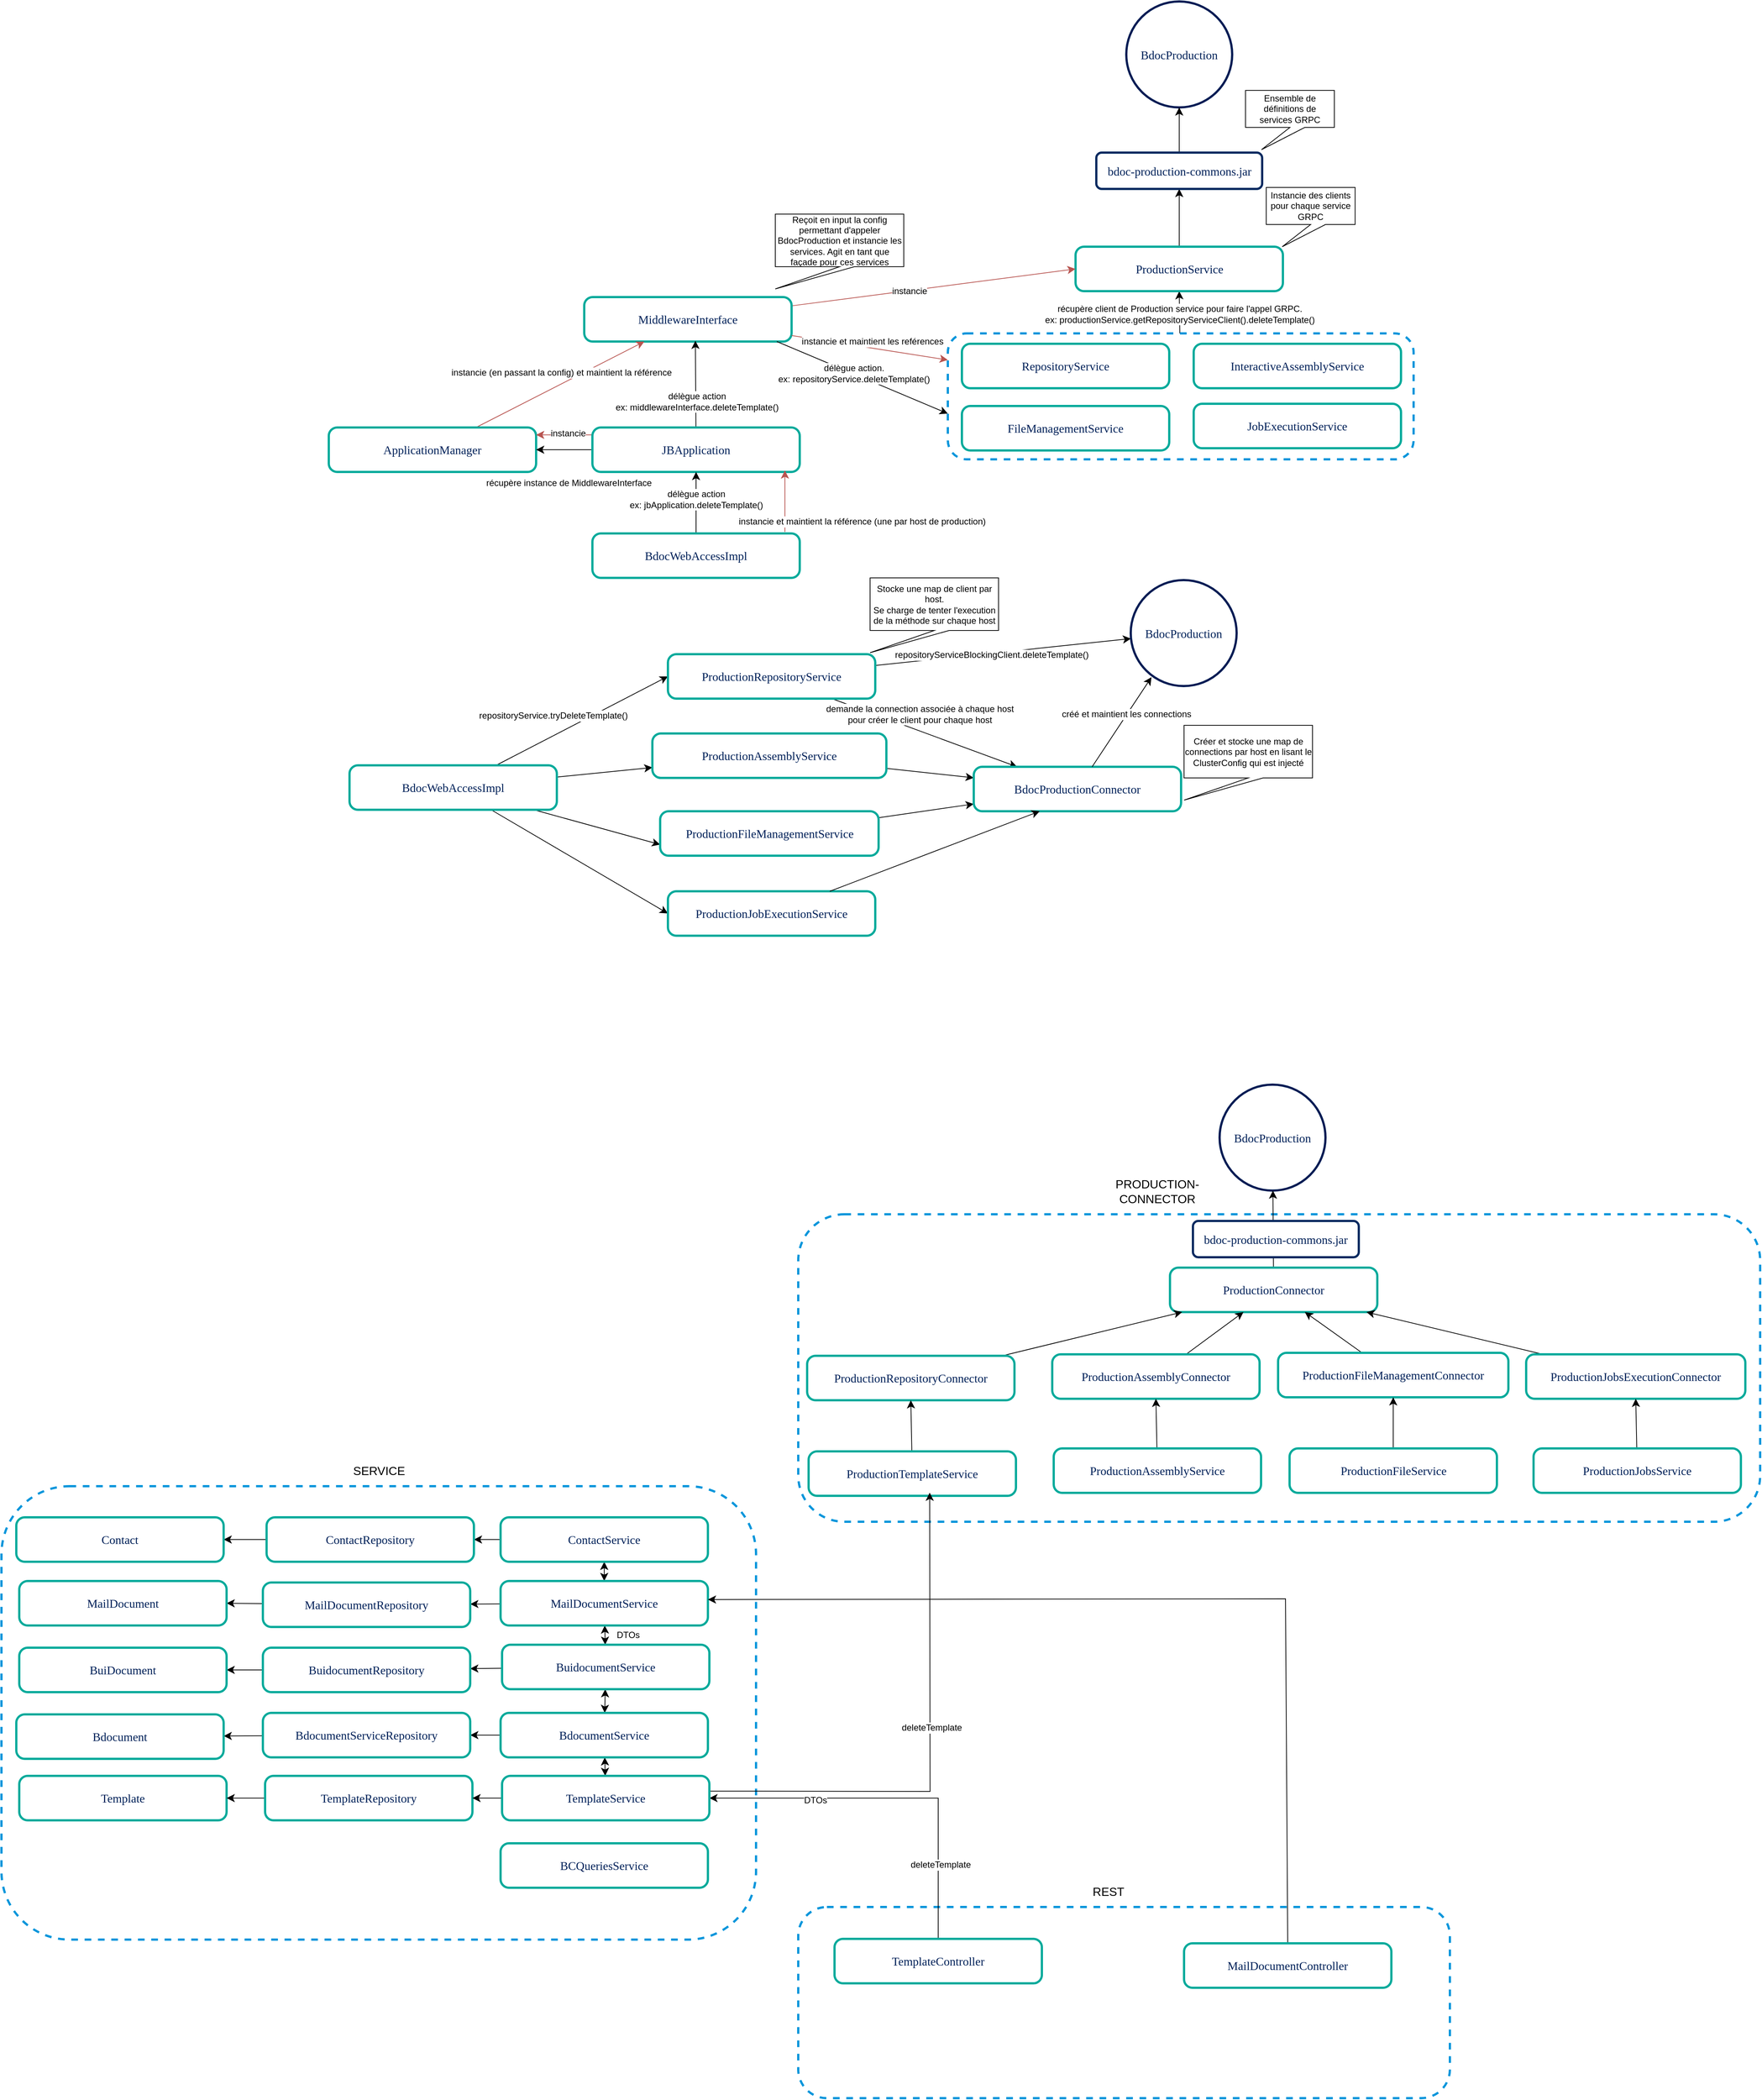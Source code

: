 <mxfile version="24.7.6">
  <diagram name="Page-1" id="mQtRlN96GZHrQYOkIhaN">
    <mxGraphModel dx="3990" dy="1787" grid="1" gridSize="10" guides="1" tooltips="1" connect="1" arrows="1" fold="1" page="0" pageScale="1" pageWidth="827" pageHeight="1169" math="0" shadow="0">
      <root>
        <mxCell id="0" />
        <mxCell id="1" parent="0" />
        <mxCell id="X8OBtTKPQ86jGMtwhGi1-129" value="" style="rounded=1;whiteSpace=wrap;html=1;strokeColor=#0095db;strokeWidth=3;arcSize=15;fontFamily=Cascadia code;fontSource=https%3A%2F%2Ffonts.googleapis.com%2Fcss%3Ffamily%3DCascadia%2Bcode;fontSize=16;fontColor=#002058;fontStyle=0;labelBackgroundColor=none;labelBorderColor=none;dashed=1;" vertex="1" parent="1">
          <mxGeometry x="-1454" y="1908" width="1019" height="612" as="geometry" />
        </mxCell>
        <mxCell id="X8OBtTKPQ86jGMtwhGi1-128" value="" style="rounded=1;whiteSpace=wrap;html=1;strokeColor=#0095db;strokeWidth=3;arcSize=15;fontFamily=Cascadia code;fontSource=https%3A%2F%2Ffonts.googleapis.com%2Fcss%3Ffamily%3DCascadia%2Bcode;fontSize=16;fontColor=#002058;fontStyle=0;labelBackgroundColor=none;labelBorderColor=none;dashed=1;" vertex="1" parent="1">
          <mxGeometry x="-378" y="2476" width="880" height="258" as="geometry" />
        </mxCell>
        <mxCell id="X8OBtTKPQ86jGMtwhGi1-125" value="" style="rounded=1;whiteSpace=wrap;html=1;strokeColor=#0095db;strokeWidth=3;arcSize=15;fontFamily=Cascadia code;fontSource=https%3A%2F%2Ffonts.googleapis.com%2Fcss%3Ffamily%3DCascadia%2Bcode;fontSize=16;fontColor=#002058;fontStyle=0;labelBackgroundColor=none;labelBorderColor=none;dashed=1;" vertex="1" parent="1">
          <mxGeometry x="-378" y="1541" width="1299" height="415" as="geometry" />
        </mxCell>
        <mxCell id="X8OBtTKPQ86jGMtwhGi1-28" style="edgeStyle=none;curved=1;rounded=0;orthogonalLoop=1;jettySize=auto;html=1;entryX=0.5;entryY=1;entryDx=0;entryDy=0;fontSize=12;startSize=8;endSize=8;" edge="1" parent="1" source="X8OBtTKPQ86jGMtwhGi1-25" target="X8OBtTKPQ86jGMtwhGi1-3">
          <mxGeometry relative="1" as="geometry" />
        </mxCell>
        <mxCell id="X8OBtTKPQ86jGMtwhGi1-34" value="&lt;div&gt;récupère client de Production service pour faire l&#39;appel GRPC.&lt;/div&gt;&lt;div&gt;ex: productionService.getRepositoryServiceClient().deleteTemplate()&lt;br&gt;&lt;/div&gt;" style="edgeLabel;html=1;align=center;verticalAlign=middle;resizable=0;points=[];fontSize=12;" vertex="1" connectable="0" parent="X8OBtTKPQ86jGMtwhGi1-28">
          <mxGeometry x="0.262" y="-2" relative="1" as="geometry">
            <mxPoint x="-2" y="10" as="offset" />
          </mxGeometry>
        </mxCell>
        <mxCell id="X8OBtTKPQ86jGMtwhGi1-25" value="" style="rounded=1;whiteSpace=wrap;html=1;strokeColor=#0095db;strokeWidth=3;arcSize=15;fontFamily=Cascadia code;fontSource=https%3A%2F%2Ffonts.googleapis.com%2Fcss%3Ffamily%3DCascadia%2Bcode;fontSize=16;fontColor=#002058;fontStyle=0;labelBackgroundColor=none;labelBorderColor=none;dashed=1;" vertex="1" parent="1">
          <mxGeometry x="-176" y="352" width="629" height="170" as="geometry" />
        </mxCell>
        <mxCell id="X8OBtTKPQ86jGMtwhGi1-1" value="BdocProduction" style="ellipse;whiteSpace=wrap;html=1;aspect=fixed;fillColor=#FFFFFF;strokeColor=#001C54;fontColor=#002058;fontFamily=Poppins;fontSource=https%3A%2F%2Ffonts.googleapis.com%2Fcss%3Ffamily%3DPoppins;fontSize=16;strokeWidth=3;fontStyle=0" vertex="1" parent="1">
          <mxGeometry x="65" y="-96" width="143" height="143" as="geometry" />
        </mxCell>
        <mxCell id="X8OBtTKPQ86jGMtwhGi1-10" style="edgeStyle=none;curved=1;rounded=0;orthogonalLoop=1;jettySize=auto;html=1;entryX=0.5;entryY=1;entryDx=0;entryDy=0;fontSize=12;startSize=8;endSize=8;" edge="1" parent="1" source="X8OBtTKPQ86jGMtwhGi1-3" target="X8OBtTKPQ86jGMtwhGi1-7">
          <mxGeometry relative="1" as="geometry" />
        </mxCell>
        <mxCell id="X8OBtTKPQ86jGMtwhGi1-3" value="ProductionService" style="rounded=1;whiteSpace=wrap;html=1;strokeColor=#00AA9B;strokeWidth=3;arcSize=19;fontFamily=Poppins;fontSource=https%3A%2F%2Ffonts.googleapis.com%2Fcss%3Ffamily%3DPoppins;fontSize=16;fontColor=#002058;fontStyle=0;labelBackgroundColor=none;labelBorderColor=none;" vertex="1" parent="1">
          <mxGeometry x="-3.5" y="235" width="280" height="60" as="geometry" />
        </mxCell>
        <mxCell id="X8OBtTKPQ86jGMtwhGi1-11" style="edgeStyle=none;curved=1;rounded=0;orthogonalLoop=1;jettySize=auto;html=1;entryX=0.5;entryY=1;entryDx=0;entryDy=0;fontSize=12;startSize=8;endSize=8;" edge="1" parent="1" source="X8OBtTKPQ86jGMtwhGi1-7" target="X8OBtTKPQ86jGMtwhGi1-1">
          <mxGeometry relative="1" as="geometry" />
        </mxCell>
        <mxCell id="X8OBtTKPQ86jGMtwhGi1-7" value="bdoc-production-commons.jar" style="rounded=1;whiteSpace=wrap;html=1;strokeColor=#042a60;strokeWidth=3;arcSize=15;fontFamily=Cascadia code;fontSource=https%3A%2F%2Ffonts.googleapis.com%2Fcss%3Ffamily%3DCascadia%2Bcode;fontSize=16;fontColor=#002058;fontStyle=0;labelBackgroundColor=none;labelBorderColor=none;" vertex="1" parent="1">
          <mxGeometry x="24.5" y="108" width="224" height="49" as="geometry" />
        </mxCell>
        <mxCell id="X8OBtTKPQ86jGMtwhGi1-9" value="Ensemble de définitions de services GRPC" style="shape=callout;whiteSpace=wrap;html=1;perimeter=calloutPerimeter;position2=0.18;" vertex="1" parent="1">
          <mxGeometry x="226" y="24" width="120" height="80" as="geometry" />
        </mxCell>
        <mxCell id="X8OBtTKPQ86jGMtwhGi1-12" value="Instancie des clients pour chaque service GRPC" style="shape=callout;whiteSpace=wrap;html=1;perimeter=calloutPerimeter;position2=0.18;" vertex="1" parent="1">
          <mxGeometry x="254" y="155" width="120" height="80" as="geometry" />
        </mxCell>
        <mxCell id="X8OBtTKPQ86jGMtwhGi1-15" style="edgeStyle=none;curved=1;rounded=0;orthogonalLoop=1;jettySize=auto;html=1;fontSize=12;startSize=8;endSize=8;fillColor=#f8cecc;strokeColor=#b85450;entryX=0;entryY=0.5;entryDx=0;entryDy=0;" edge="1" parent="1" source="X8OBtTKPQ86jGMtwhGi1-14" target="X8OBtTKPQ86jGMtwhGi1-3">
          <mxGeometry relative="1" as="geometry" />
        </mxCell>
        <mxCell id="X8OBtTKPQ86jGMtwhGi1-30" value="instancie" style="edgeLabel;html=1;align=center;verticalAlign=middle;resizable=0;points=[];fontSize=12;" vertex="1" connectable="0" parent="X8OBtTKPQ86jGMtwhGi1-15">
          <mxGeometry x="-0.172" y="-1" relative="1" as="geometry">
            <mxPoint as="offset" />
          </mxGeometry>
        </mxCell>
        <mxCell id="X8OBtTKPQ86jGMtwhGi1-14" value="MiddlewareInterface" style="rounded=1;whiteSpace=wrap;html=1;strokeColor=#00AA9B;strokeWidth=3;arcSize=19;fontFamily=Poppins;fontSource=https%3A%2F%2Ffonts.googleapis.com%2Fcss%3Ffamily%3DPoppins;fontSize=16;fontColor=#002058;fontStyle=0;labelBackgroundColor=none;labelBorderColor=none;" vertex="1" parent="1">
          <mxGeometry x="-667" y="303" width="280" height="60" as="geometry" />
        </mxCell>
        <mxCell id="X8OBtTKPQ86jGMtwhGi1-17" value="Reçoit en input la config permettant d&#39;appeler BdocProduction et instancie les services. Agit en tant que façade pour ces services" style="shape=callout;whiteSpace=wrap;html=1;perimeter=calloutPerimeter;position2=0;" vertex="1" parent="1">
          <mxGeometry x="-409" y="191" width="173.5" height="101" as="geometry" />
        </mxCell>
        <mxCell id="X8OBtTKPQ86jGMtwhGi1-18" value="RepositoryService" style="rounded=1;whiteSpace=wrap;html=1;strokeColor=#00AA9B;strokeWidth=3;arcSize=19;fontFamily=Poppins;fontSource=https%3A%2F%2Ffonts.googleapis.com%2Fcss%3Ffamily%3DPoppins;fontSize=16;fontColor=#002058;fontStyle=0;labelBackgroundColor=none;labelBorderColor=none;" vertex="1" parent="1">
          <mxGeometry x="-157" y="366" width="280" height="60" as="geometry" />
        </mxCell>
        <mxCell id="X8OBtTKPQ86jGMtwhGi1-19" value="InteractiveAssemblyService" style="rounded=1;whiteSpace=wrap;html=1;strokeColor=#00AA9B;strokeWidth=3;arcSize=19;fontFamily=Poppins;fontSource=https%3A%2F%2Ffonts.googleapis.com%2Fcss%3Ffamily%3DPoppins;fontSize=16;fontColor=#002058;fontStyle=0;labelBackgroundColor=none;labelBorderColor=none;" vertex="1" parent="1">
          <mxGeometry x="156" y="366" width="280" height="60" as="geometry" />
        </mxCell>
        <mxCell id="X8OBtTKPQ86jGMtwhGi1-20" value="FileManagementService" style="rounded=1;whiteSpace=wrap;html=1;strokeColor=#00AA9B;strokeWidth=3;arcSize=19;fontFamily=Poppins;fontSource=https%3A%2F%2Ffonts.googleapis.com%2Fcss%3Ffamily%3DPoppins;fontSize=16;fontColor=#002058;fontStyle=0;labelBackgroundColor=none;labelBorderColor=none;" vertex="1" parent="1">
          <mxGeometry x="-157" y="450" width="280" height="60" as="geometry" />
        </mxCell>
        <mxCell id="X8OBtTKPQ86jGMtwhGi1-21" value="JobExecutionService" style="rounded=1;whiteSpace=wrap;html=1;strokeColor=#00AA9B;strokeWidth=3;arcSize=19;fontFamily=Poppins;fontSource=https%3A%2F%2Ffonts.googleapis.com%2Fcss%3Ffamily%3DPoppins;fontSize=16;fontColor=#002058;fontStyle=0;labelBackgroundColor=none;labelBorderColor=none;" vertex="1" parent="1">
          <mxGeometry x="156" y="447" width="280" height="60" as="geometry" />
        </mxCell>
        <mxCell id="X8OBtTKPQ86jGMtwhGi1-26" style="edgeStyle=none;curved=1;rounded=0;orthogonalLoop=1;jettySize=auto;html=1;exitX=0.5;exitY=0;exitDx=0;exitDy=0;fontSize=12;startSize=8;endSize=8;" edge="1" parent="1" source="X8OBtTKPQ86jGMtwhGi1-25" target="X8OBtTKPQ86jGMtwhGi1-25">
          <mxGeometry relative="1" as="geometry" />
        </mxCell>
        <mxCell id="X8OBtTKPQ86jGMtwhGi1-27" style="edgeStyle=none;curved=1;rounded=0;orthogonalLoop=1;jettySize=auto;html=1;exitX=0.5;exitY=0;exitDx=0;exitDy=0;fontSize=12;startSize=8;endSize=8;" edge="1" parent="1" source="X8OBtTKPQ86jGMtwhGi1-25" target="X8OBtTKPQ86jGMtwhGi1-25">
          <mxGeometry relative="1" as="geometry" />
        </mxCell>
        <mxCell id="X8OBtTKPQ86jGMtwhGi1-29" style="edgeStyle=none;curved=1;rounded=0;orthogonalLoop=1;jettySize=auto;html=1;fontSize=12;startSize=8;endSize=8;fillColor=#f8cecc;strokeColor=#b85450;" edge="1" parent="1" source="X8OBtTKPQ86jGMtwhGi1-14" target="X8OBtTKPQ86jGMtwhGi1-25">
          <mxGeometry relative="1" as="geometry" />
        </mxCell>
        <mxCell id="X8OBtTKPQ86jGMtwhGi1-31" value="instancie et maintient les reférences" style="edgeLabel;html=1;align=center;verticalAlign=middle;resizable=0;points=[];fontSize=12;" vertex="1" connectable="0" parent="X8OBtTKPQ86jGMtwhGi1-29">
          <mxGeometry x="-0.215" y="1" relative="1" as="geometry">
            <mxPoint x="26" y="-4" as="offset" />
          </mxGeometry>
        </mxCell>
        <mxCell id="X8OBtTKPQ86jGMtwhGi1-32" style="edgeStyle=none;curved=1;rounded=0;orthogonalLoop=1;jettySize=auto;html=1;entryX=0.002;entryY=0.3;entryDx=0;entryDy=0;entryPerimeter=0;fontSize=12;startSize=8;endSize=8;exitX=0.929;exitY=1;exitDx=0;exitDy=0;exitPerimeter=0;" edge="1" parent="1" source="X8OBtTKPQ86jGMtwhGi1-14">
          <mxGeometry relative="1" as="geometry">
            <mxPoint x="-297.26" y="443.995" as="sourcePoint" />
            <mxPoint x="-176.002" y="460.24" as="targetPoint" />
          </mxGeometry>
        </mxCell>
        <mxCell id="X8OBtTKPQ86jGMtwhGi1-33" value="&lt;div&gt;délègue action.&lt;/div&gt;&lt;div&gt;ex: repositoryService.deleteTemplate()&lt;br&gt;&lt;/div&gt;" style="edgeLabel;html=1;align=center;verticalAlign=middle;resizable=0;points=[];fontSize=12;" vertex="1" connectable="0" parent="X8OBtTKPQ86jGMtwhGi1-32">
          <mxGeometry x="-0.106" y="1" relative="1" as="geometry">
            <mxPoint as="offset" />
          </mxGeometry>
        </mxCell>
        <mxCell id="X8OBtTKPQ86jGMtwhGi1-37" style="edgeStyle=none;curved=1;rounded=0;orthogonalLoop=1;jettySize=auto;html=1;fontSize=12;startSize=8;endSize=8;fillColor=#f8cecc;strokeColor=#b85450;" edge="1" parent="1" source="X8OBtTKPQ86jGMtwhGi1-36" target="X8OBtTKPQ86jGMtwhGi1-14">
          <mxGeometry relative="1" as="geometry" />
        </mxCell>
        <mxCell id="X8OBtTKPQ86jGMtwhGi1-38" value="instancie (en passant la config) et maintient la référence" style="edgeLabel;html=1;align=center;verticalAlign=middle;resizable=0;points=[];fontSize=12;" vertex="1" connectable="0" parent="X8OBtTKPQ86jGMtwhGi1-37">
          <mxGeometry x="-0.314" relative="1" as="geometry">
            <mxPoint x="37" y="-34" as="offset" />
          </mxGeometry>
        </mxCell>
        <mxCell id="X8OBtTKPQ86jGMtwhGi1-36" value="ApplicationManager" style="rounded=1;whiteSpace=wrap;html=1;strokeColor=#00AA9B;strokeWidth=3;arcSize=19;fontFamily=Poppins;fontSource=https%3A%2F%2Ffonts.googleapis.com%2Fcss%3Ffamily%3DPoppins;fontSize=16;fontColor=#002058;fontStyle=0;labelBackgroundColor=none;labelBorderColor=none;" vertex="1" parent="1">
          <mxGeometry x="-1012" y="479" width="280" height="60" as="geometry" />
        </mxCell>
        <mxCell id="X8OBtTKPQ86jGMtwhGi1-41" style="edgeStyle=none;curved=1;rounded=0;orthogonalLoop=1;jettySize=auto;html=1;fontSize=12;startSize=8;endSize=8;entryX=0.536;entryY=0.983;entryDx=0;entryDy=0;entryPerimeter=0;" edge="1" parent="1" source="X8OBtTKPQ86jGMtwhGi1-39" target="X8OBtTKPQ86jGMtwhGi1-14">
          <mxGeometry relative="1" as="geometry">
            <mxPoint x="-525" y="395" as="targetPoint" />
          </mxGeometry>
        </mxCell>
        <mxCell id="X8OBtTKPQ86jGMtwhGi1-42" value="délègue action&lt;br&gt;ex: middlewareInterface.deleteTemplate()" style="edgeLabel;html=1;align=center;verticalAlign=middle;resizable=0;points=[];fontSize=12;" vertex="1" connectable="0" parent="X8OBtTKPQ86jGMtwhGi1-41">
          <mxGeometry x="0.157" relative="1" as="geometry">
            <mxPoint x="1" y="32" as="offset" />
          </mxGeometry>
        </mxCell>
        <mxCell id="X8OBtTKPQ86jGMtwhGi1-43" style="edgeStyle=none;curved=1;rounded=0;orthogonalLoop=1;jettySize=auto;html=1;entryX=1;entryY=0.5;entryDx=0;entryDy=0;fontSize=12;startSize=8;endSize=8;" edge="1" parent="1" source="X8OBtTKPQ86jGMtwhGi1-39" target="X8OBtTKPQ86jGMtwhGi1-36">
          <mxGeometry relative="1" as="geometry" />
        </mxCell>
        <mxCell id="X8OBtTKPQ86jGMtwhGi1-44" value="récupère instance de MiddlewareInterface" style="edgeLabel;html=1;align=center;verticalAlign=middle;resizable=0;points=[];fontSize=12;" vertex="1" connectable="0" parent="X8OBtTKPQ86jGMtwhGi1-43">
          <mxGeometry x="-0.08" relative="1" as="geometry">
            <mxPoint x="3" y="45" as="offset" />
          </mxGeometry>
        </mxCell>
        <mxCell id="X8OBtTKPQ86jGMtwhGi1-51" style="edgeStyle=none;curved=1;rounded=0;orthogonalLoop=1;jettySize=auto;html=1;fontSize=12;startSize=8;endSize=8;fillColor=#f8cecc;strokeColor=#b85450;" edge="1" parent="1">
          <mxGeometry relative="1" as="geometry">
            <mxPoint x="-656" y="489" as="sourcePoint" />
            <mxPoint x="-732" y="489" as="targetPoint" />
          </mxGeometry>
        </mxCell>
        <mxCell id="X8OBtTKPQ86jGMtwhGi1-52" value="instancie" style="edgeLabel;html=1;align=center;verticalAlign=middle;resizable=0;points=[];fontSize=12;" vertex="1" connectable="0" parent="X8OBtTKPQ86jGMtwhGi1-51">
          <mxGeometry x="-0.289" y="-2" relative="1" as="geometry">
            <mxPoint x="-6" as="offset" />
          </mxGeometry>
        </mxCell>
        <mxCell id="X8OBtTKPQ86jGMtwhGi1-39" value="JBApplication" style="rounded=1;whiteSpace=wrap;html=1;strokeColor=#00AA9B;strokeWidth=3;arcSize=19;fontFamily=Poppins;fontSource=https%3A%2F%2Ffonts.googleapis.com%2Fcss%3Ffamily%3DPoppins;fontSize=16;fontColor=#002058;fontStyle=0;labelBackgroundColor=none;labelBorderColor=none;" vertex="1" parent="1">
          <mxGeometry x="-656" y="479" width="280" height="60" as="geometry" />
        </mxCell>
        <mxCell id="X8OBtTKPQ86jGMtwhGi1-47" style="edgeStyle=none;curved=1;rounded=0;orthogonalLoop=1;jettySize=auto;html=1;fontSize=12;startSize=8;endSize=8;" edge="1" parent="1" source="X8OBtTKPQ86jGMtwhGi1-46" target="X8OBtTKPQ86jGMtwhGi1-39">
          <mxGeometry relative="1" as="geometry" />
        </mxCell>
        <mxCell id="X8OBtTKPQ86jGMtwhGi1-48" value="&lt;div&gt;délègue action&lt;/div&gt;&lt;div&gt;ex: jbApplication.deleteTemplate()&lt;br&gt;&lt;/div&gt;" style="edgeLabel;html=1;align=center;verticalAlign=middle;resizable=0;points=[];fontSize=12;" vertex="1" connectable="0" parent="X8OBtTKPQ86jGMtwhGi1-47">
          <mxGeometry x="0.108" relative="1" as="geometry">
            <mxPoint as="offset" />
          </mxGeometry>
        </mxCell>
        <mxCell id="X8OBtTKPQ86jGMtwhGi1-49" style="edgeStyle=none;curved=1;rounded=0;orthogonalLoop=1;jettySize=auto;html=1;fontSize=12;startSize=8;endSize=8;fillColor=#f8cecc;strokeColor=#b85450;" edge="1" parent="1">
          <mxGeometry relative="1" as="geometry">
            <mxPoint x="-396" y="620" as="sourcePoint" />
            <mxPoint x="-396" y="537" as="targetPoint" />
          </mxGeometry>
        </mxCell>
        <mxCell id="X8OBtTKPQ86jGMtwhGi1-50" value="instancie et maintient la référence (une par host de production)" style="edgeLabel;html=1;align=center;verticalAlign=middle;resizable=0;points=[];fontSize=12;" vertex="1" connectable="0" parent="X8OBtTKPQ86jGMtwhGi1-49">
          <mxGeometry x="0.181" relative="1" as="geometry">
            <mxPoint x="104" y="35" as="offset" />
          </mxGeometry>
        </mxCell>
        <mxCell id="X8OBtTKPQ86jGMtwhGi1-46" value="BdocWebAccessImpl" style="rounded=1;whiteSpace=wrap;html=1;strokeColor=#00AA9B;strokeWidth=3;arcSize=19;fontFamily=Poppins;fontSource=https%3A%2F%2Ffonts.googleapis.com%2Fcss%3Ffamily%3DPoppins;fontSize=16;fontColor=#002058;fontStyle=0;labelBackgroundColor=none;labelBorderColor=none;" vertex="1" parent="1">
          <mxGeometry x="-656" y="622" width="280" height="60" as="geometry" />
        </mxCell>
        <mxCell id="X8OBtTKPQ86jGMtwhGi1-59" style="edgeStyle=none;curved=1;rounded=0;orthogonalLoop=1;jettySize=auto;html=1;fontSize=12;startSize=8;endSize=8;entryX=0;entryY=0.5;entryDx=0;entryDy=0;" edge="1" parent="1" source="X8OBtTKPQ86jGMtwhGi1-53" target="X8OBtTKPQ86jGMtwhGi1-54">
          <mxGeometry relative="1" as="geometry" />
        </mxCell>
        <mxCell id="X8OBtTKPQ86jGMtwhGi1-71" value="repositoryService.tryDeleteTemplate()" style="edgeLabel;html=1;align=center;verticalAlign=middle;resizable=0;points=[];fontSize=12;" vertex="1" connectable="0" parent="X8OBtTKPQ86jGMtwhGi1-59">
          <mxGeometry x="0.209" y="-2" relative="1" as="geometry">
            <mxPoint x="-65" y="4" as="offset" />
          </mxGeometry>
        </mxCell>
        <mxCell id="X8OBtTKPQ86jGMtwhGi1-60" style="edgeStyle=none;curved=1;rounded=0;orthogonalLoop=1;jettySize=auto;html=1;fontSize=12;startSize=8;endSize=8;" edge="1" parent="1" source="X8OBtTKPQ86jGMtwhGi1-53" target="X8OBtTKPQ86jGMtwhGi1-55">
          <mxGeometry relative="1" as="geometry" />
        </mxCell>
        <mxCell id="X8OBtTKPQ86jGMtwhGi1-61" style="edgeStyle=none;curved=1;rounded=0;orthogonalLoop=1;jettySize=auto;html=1;entryX=0;entryY=0.75;entryDx=0;entryDy=0;fontSize=12;startSize=8;endSize=8;" edge="1" parent="1" source="X8OBtTKPQ86jGMtwhGi1-53" target="X8OBtTKPQ86jGMtwhGi1-56">
          <mxGeometry relative="1" as="geometry" />
        </mxCell>
        <mxCell id="X8OBtTKPQ86jGMtwhGi1-62" style="edgeStyle=none;curved=1;rounded=0;orthogonalLoop=1;jettySize=auto;html=1;entryX=0;entryY=0.5;entryDx=0;entryDy=0;fontSize=12;startSize=8;endSize=8;" edge="1" parent="1" source="X8OBtTKPQ86jGMtwhGi1-53" target="X8OBtTKPQ86jGMtwhGi1-57">
          <mxGeometry relative="1" as="geometry" />
        </mxCell>
        <mxCell id="X8OBtTKPQ86jGMtwhGi1-53" value="BdocWebAccessImpl" style="rounded=1;whiteSpace=wrap;html=1;strokeColor=#00AA9B;strokeWidth=3;arcSize=19;fontFamily=Poppins;fontSource=https%3A%2F%2Ffonts.googleapis.com%2Fcss%3Ffamily%3DPoppins;fontSize=16;fontColor=#002058;fontStyle=0;labelBackgroundColor=none;labelBorderColor=none;" vertex="1" parent="1">
          <mxGeometry x="-984" y="935" width="280" height="60" as="geometry" />
        </mxCell>
        <mxCell id="X8OBtTKPQ86jGMtwhGi1-66" style="edgeStyle=none;curved=1;rounded=0;orthogonalLoop=1;jettySize=auto;html=1;fontSize=12;startSize=8;endSize=8;" edge="1" parent="1" source="X8OBtTKPQ86jGMtwhGi1-54" target="X8OBtTKPQ86jGMtwhGi1-63">
          <mxGeometry relative="1" as="geometry" />
        </mxCell>
        <mxCell id="X8OBtTKPQ86jGMtwhGi1-77" value="demande la connection associée à chaque host &lt;br&gt;pour créer le client pour chaque host" style="edgeLabel;html=1;align=center;verticalAlign=middle;resizable=0;points=[];fontSize=12;" vertex="1" connectable="0" parent="X8OBtTKPQ86jGMtwhGi1-66">
          <mxGeometry x="-0.253" relative="1" as="geometry">
            <mxPoint x="25" y="-14" as="offset" />
          </mxGeometry>
        </mxCell>
        <mxCell id="X8OBtTKPQ86jGMtwhGi1-73" style="edgeStyle=none;curved=1;rounded=0;orthogonalLoop=1;jettySize=auto;html=1;fontSize=12;startSize=8;endSize=8;" edge="1" parent="1" source="X8OBtTKPQ86jGMtwhGi1-54" target="X8OBtTKPQ86jGMtwhGi1-72">
          <mxGeometry relative="1" as="geometry" />
        </mxCell>
        <mxCell id="X8OBtTKPQ86jGMtwhGi1-74" value="repositoryServiceBlockingClient.deleteTemplate()" style="edgeLabel;html=1;align=center;verticalAlign=middle;resizable=0;points=[];fontSize=12;" vertex="1" connectable="0" parent="X8OBtTKPQ86jGMtwhGi1-73">
          <mxGeometry x="-0.095" y="-2" relative="1" as="geometry">
            <mxPoint as="offset" />
          </mxGeometry>
        </mxCell>
        <mxCell id="X8OBtTKPQ86jGMtwhGi1-54" value="ProductionRepositoryService" style="rounded=1;whiteSpace=wrap;html=1;strokeColor=#00AA9B;strokeWidth=3;arcSize=19;fontFamily=Poppins;fontSource=https%3A%2F%2Ffonts.googleapis.com%2Fcss%3Ffamily%3DPoppins;fontSize=16;fontColor=#002058;fontStyle=0;labelBackgroundColor=none;labelBorderColor=none;" vertex="1" parent="1">
          <mxGeometry x="-554" y="785" width="280" height="60" as="geometry" />
        </mxCell>
        <mxCell id="X8OBtTKPQ86jGMtwhGi1-65" style="edgeStyle=none;curved=1;rounded=0;orthogonalLoop=1;jettySize=auto;html=1;fontSize=12;startSize=8;endSize=8;" edge="1" parent="1" source="X8OBtTKPQ86jGMtwhGi1-55" target="X8OBtTKPQ86jGMtwhGi1-63">
          <mxGeometry relative="1" as="geometry" />
        </mxCell>
        <mxCell id="X8OBtTKPQ86jGMtwhGi1-55" value="ProductionAssemblyService" style="rounded=1;whiteSpace=wrap;html=1;strokeColor=#00AA9B;strokeWidth=3;arcSize=19;fontFamily=Poppins;fontSource=https%3A%2F%2Ffonts.googleapis.com%2Fcss%3Ffamily%3DPoppins;fontSize=16;fontColor=#002058;fontStyle=0;labelBackgroundColor=none;labelBorderColor=none;" vertex="1" parent="1">
          <mxGeometry x="-575" y="892" width="316" height="60" as="geometry" />
        </mxCell>
        <mxCell id="X8OBtTKPQ86jGMtwhGi1-67" style="edgeStyle=none;curved=1;rounded=0;orthogonalLoop=1;jettySize=auto;html=1;fontSize=12;startSize=8;endSize=8;" edge="1" parent="1" source="X8OBtTKPQ86jGMtwhGi1-56" target="X8OBtTKPQ86jGMtwhGi1-63">
          <mxGeometry relative="1" as="geometry" />
        </mxCell>
        <mxCell id="X8OBtTKPQ86jGMtwhGi1-56" value="ProductionFileManagementService" style="rounded=1;whiteSpace=wrap;html=1;strokeColor=#00AA9B;strokeWidth=3;arcSize=19;fontFamily=Poppins;fontSource=https%3A%2F%2Ffonts.googleapis.com%2Fcss%3Ffamily%3DPoppins;fontSize=16;fontColor=#002058;fontStyle=0;labelBackgroundColor=none;labelBorderColor=none;" vertex="1" parent="1">
          <mxGeometry x="-564.5" y="997" width="295" height="60" as="geometry" />
        </mxCell>
        <mxCell id="X8OBtTKPQ86jGMtwhGi1-57" value="ProductionJobExecutionService" style="rounded=1;whiteSpace=wrap;html=1;strokeColor=#00AA9B;strokeWidth=3;arcSize=19;fontFamily=Poppins;fontSource=https%3A%2F%2Ffonts.googleapis.com%2Fcss%3Ffamily%3DPoppins;fontSize=16;fontColor=#002058;fontStyle=0;labelBackgroundColor=none;labelBorderColor=none;" vertex="1" parent="1">
          <mxGeometry x="-554" y="1105" width="280" height="60" as="geometry" />
        </mxCell>
        <mxCell id="X8OBtTKPQ86jGMtwhGi1-63" value="BdocProductionConnector" style="rounded=1;whiteSpace=wrap;html=1;strokeColor=#00AA9B;strokeWidth=3;arcSize=19;fontFamily=Poppins;fontSource=https%3A%2F%2Ffonts.googleapis.com%2Fcss%3Ffamily%3DPoppins;fontSize=16;fontColor=#002058;fontStyle=0;labelBackgroundColor=none;labelBorderColor=none;" vertex="1" parent="1">
          <mxGeometry x="-141" y="937" width="280" height="60" as="geometry" />
        </mxCell>
        <mxCell id="X8OBtTKPQ86jGMtwhGi1-68" style="edgeStyle=none;curved=1;rounded=0;orthogonalLoop=1;jettySize=auto;html=1;entryX=0.318;entryY=1;entryDx=0;entryDy=0;entryPerimeter=0;fontSize=12;startSize=8;endSize=8;" edge="1" parent="1" source="X8OBtTKPQ86jGMtwhGi1-57" target="X8OBtTKPQ86jGMtwhGi1-63">
          <mxGeometry relative="1" as="geometry" />
        </mxCell>
        <mxCell id="X8OBtTKPQ86jGMtwhGi1-69" value="&lt;div&gt;Créer et stocke une map de connections par host en lisant le ClusterConfig qui est injecté&lt;br&gt;&lt;/div&gt;" style="shape=callout;whiteSpace=wrap;html=1;perimeter=calloutPerimeter;position2=0;" vertex="1" parent="1">
          <mxGeometry x="143" y="881" width="173.5" height="101" as="geometry" />
        </mxCell>
        <mxCell id="X8OBtTKPQ86jGMtwhGi1-70" value="&lt;div&gt;Stocke une map de client par host.&lt;/div&gt;&lt;div&gt;Se charge de tenter l&#39;execution de la méthode sur chaque host&lt;br&gt;&lt;/div&gt;" style="shape=callout;whiteSpace=wrap;html=1;perimeter=calloutPerimeter;position2=0;" vertex="1" parent="1">
          <mxGeometry x="-281" y="682" width="173.5" height="101" as="geometry" />
        </mxCell>
        <mxCell id="X8OBtTKPQ86jGMtwhGi1-72" value="BdocProduction" style="ellipse;whiteSpace=wrap;html=1;aspect=fixed;fillColor=#FFFFFF;strokeColor=#001C54;fontColor=#002058;fontFamily=Poppins;fontSource=https%3A%2F%2Ffonts.googleapis.com%2Fcss%3Ffamily%3DPoppins;fontSize=16;strokeWidth=3;fontStyle=0" vertex="1" parent="1">
          <mxGeometry x="71" y="685" width="143" height="143" as="geometry" />
        </mxCell>
        <mxCell id="X8OBtTKPQ86jGMtwhGi1-75" style="edgeStyle=none;curved=1;rounded=0;orthogonalLoop=1;jettySize=auto;html=1;entryX=0.196;entryY=0.916;entryDx=0;entryDy=0;entryPerimeter=0;fontSize=12;startSize=8;endSize=8;" edge="1" parent="1" source="X8OBtTKPQ86jGMtwhGi1-63" target="X8OBtTKPQ86jGMtwhGi1-72">
          <mxGeometry relative="1" as="geometry" />
        </mxCell>
        <mxCell id="X8OBtTKPQ86jGMtwhGi1-76" value="créé et maintient les connections" style="edgeLabel;html=1;align=center;verticalAlign=middle;resizable=0;points=[];fontSize=12;" vertex="1" connectable="0" parent="X8OBtTKPQ86jGMtwhGi1-75">
          <mxGeometry x="0.167" y="1" relative="1" as="geometry">
            <mxPoint as="offset" />
          </mxGeometry>
        </mxCell>
        <mxCell id="X8OBtTKPQ86jGMtwhGi1-78" value="BdocProduction" style="ellipse;whiteSpace=wrap;html=1;aspect=fixed;fillColor=#FFFFFF;strokeColor=#001C54;fontColor=#002058;fontFamily=Poppins;fontSource=https%3A%2F%2Ffonts.googleapis.com%2Fcss%3Ffamily%3DPoppins;fontSize=16;strokeWidth=3;fontStyle=0" vertex="1" parent="1">
          <mxGeometry x="191" y="1366" width="143" height="143" as="geometry" />
        </mxCell>
        <mxCell id="X8OBtTKPQ86jGMtwhGi1-123" style="edgeStyle=none;curved=1;rounded=0;orthogonalLoop=1;jettySize=auto;html=1;fontSize=12;startSize=8;endSize=8;" edge="1" parent="1" source="X8OBtTKPQ86jGMtwhGi1-79" target="X8OBtTKPQ86jGMtwhGi1-78">
          <mxGeometry relative="1" as="geometry" />
        </mxCell>
        <mxCell id="X8OBtTKPQ86jGMtwhGi1-79" value="ProductionConnector" style="rounded=1;whiteSpace=wrap;html=1;strokeColor=#00AA9B;strokeWidth=3;arcSize=19;fontFamily=Poppins;fontSource=https%3A%2F%2Ffonts.googleapis.com%2Fcss%3Ffamily%3DPoppins;fontSize=16;fontColor=#002058;fontStyle=0;labelBackgroundColor=none;labelBorderColor=none;" vertex="1" parent="1">
          <mxGeometry x="124" y="1613" width="280" height="60" as="geometry" />
        </mxCell>
        <mxCell id="X8OBtTKPQ86jGMtwhGi1-119" style="edgeStyle=none;curved=1;rounded=0;orthogonalLoop=1;jettySize=auto;html=1;fontSize=12;startSize=8;endSize=8;" edge="1" parent="1" source="X8OBtTKPQ86jGMtwhGi1-80" target="X8OBtTKPQ86jGMtwhGi1-79">
          <mxGeometry relative="1" as="geometry" />
        </mxCell>
        <mxCell id="X8OBtTKPQ86jGMtwhGi1-80" value="ProductionRepositoryConnector" style="rounded=1;whiteSpace=wrap;html=1;strokeColor=#00AA9B;strokeWidth=3;arcSize=19;fontFamily=Poppins;fontSource=https%3A%2F%2Ffonts.googleapis.com%2Fcss%3Ffamily%3DPoppins;fontSize=16;fontColor=#002058;fontStyle=0;labelBackgroundColor=none;labelBorderColor=none;" vertex="1" parent="1">
          <mxGeometry x="-366" y="1732" width="280" height="60" as="geometry" />
        </mxCell>
        <mxCell id="X8OBtTKPQ86jGMtwhGi1-120" style="edgeStyle=none;curved=1;rounded=0;orthogonalLoop=1;jettySize=auto;html=1;fontSize=12;startSize=8;endSize=8;" edge="1" parent="1" source="X8OBtTKPQ86jGMtwhGi1-81" target="X8OBtTKPQ86jGMtwhGi1-79">
          <mxGeometry relative="1" as="geometry" />
        </mxCell>
        <mxCell id="X8OBtTKPQ86jGMtwhGi1-81" value="ProductionAssemblyConnector" style="rounded=1;whiteSpace=wrap;html=1;strokeColor=#00AA9B;strokeWidth=3;arcSize=19;fontFamily=Poppins;fontSource=https%3A%2F%2Ffonts.googleapis.com%2Fcss%3Ffamily%3DPoppins;fontSize=16;fontColor=#002058;fontStyle=0;labelBackgroundColor=none;labelBorderColor=none;" vertex="1" parent="1">
          <mxGeometry x="-35" y="1730" width="280" height="60" as="geometry" />
        </mxCell>
        <mxCell id="X8OBtTKPQ86jGMtwhGi1-122" style="edgeStyle=none;curved=1;rounded=0;orthogonalLoop=1;jettySize=auto;html=1;fontSize=12;startSize=8;endSize=8;" edge="1" parent="1" source="X8OBtTKPQ86jGMtwhGi1-82" target="X8OBtTKPQ86jGMtwhGi1-79">
          <mxGeometry relative="1" as="geometry" />
        </mxCell>
        <mxCell id="X8OBtTKPQ86jGMtwhGi1-82" value="ProductionJobsExecutionConnector" style="rounded=1;whiteSpace=wrap;html=1;strokeColor=#00AA9B;strokeWidth=3;arcSize=19;fontFamily=Poppins;fontSource=https%3A%2F%2Ffonts.googleapis.com%2Fcss%3Ffamily%3DPoppins;fontSize=16;fontColor=#002058;fontStyle=0;labelBackgroundColor=none;labelBorderColor=none;" vertex="1" parent="1">
          <mxGeometry x="605" y="1730" width="296" height="60" as="geometry" />
        </mxCell>
        <mxCell id="X8OBtTKPQ86jGMtwhGi1-121" style="edgeStyle=none;curved=1;rounded=0;orthogonalLoop=1;jettySize=auto;html=1;fontSize=12;startSize=8;endSize=8;" edge="1" parent="1" source="X8OBtTKPQ86jGMtwhGi1-83" target="X8OBtTKPQ86jGMtwhGi1-79">
          <mxGeometry relative="1" as="geometry" />
        </mxCell>
        <mxCell id="X8OBtTKPQ86jGMtwhGi1-83" value="ProductionFileManagementConnector" style="rounded=1;whiteSpace=wrap;html=1;strokeColor=#00AA9B;strokeWidth=3;arcSize=19;fontFamily=Poppins;fontSource=https%3A%2F%2Ffonts.googleapis.com%2Fcss%3Ffamily%3DPoppins;fontSize=16;fontColor=#002058;fontStyle=0;labelBackgroundColor=none;labelBorderColor=none;" vertex="1" parent="1">
          <mxGeometry x="270" y="1728" width="311" height="60" as="geometry" />
        </mxCell>
        <mxCell id="X8OBtTKPQ86jGMtwhGi1-115" style="edgeStyle=none;curved=1;rounded=0;orthogonalLoop=1;jettySize=auto;html=1;entryX=0.5;entryY=1;entryDx=0;entryDy=0;fontSize=12;startSize=8;endSize=8;" edge="1" parent="1" source="X8OBtTKPQ86jGMtwhGi1-85" target="X8OBtTKPQ86jGMtwhGi1-80">
          <mxGeometry relative="1" as="geometry" />
        </mxCell>
        <mxCell id="X8OBtTKPQ86jGMtwhGi1-85" value="ProductionTemplateService" style="rounded=1;whiteSpace=wrap;html=1;strokeColor=#00AA9B;strokeWidth=3;arcSize=19;fontFamily=Poppins;fontSource=https%3A%2F%2Ffonts.googleapis.com%2Fcss%3Ffamily%3DPoppins;fontSize=16;fontColor=#002058;fontStyle=0;labelBackgroundColor=none;labelBorderColor=none;" vertex="1" parent="1">
          <mxGeometry x="-364" y="1861" width="280" height="60" as="geometry" />
        </mxCell>
        <mxCell id="X8OBtTKPQ86jGMtwhGi1-116" style="edgeStyle=none;curved=1;rounded=0;orthogonalLoop=1;jettySize=auto;html=1;entryX=0.5;entryY=1;entryDx=0;entryDy=0;fontSize=12;startSize=8;endSize=8;" edge="1" parent="1" source="X8OBtTKPQ86jGMtwhGi1-86" target="X8OBtTKPQ86jGMtwhGi1-81">
          <mxGeometry relative="1" as="geometry" />
        </mxCell>
        <mxCell id="X8OBtTKPQ86jGMtwhGi1-86" value="ProductionAssemblyService" style="rounded=1;whiteSpace=wrap;html=1;strokeColor=#00AA9B;strokeWidth=3;arcSize=19;fontFamily=Poppins;fontSource=https%3A%2F%2Ffonts.googleapis.com%2Fcss%3Ffamily%3DPoppins;fontSize=16;fontColor=#002058;fontStyle=0;labelBackgroundColor=none;labelBorderColor=none;" vertex="1" parent="1">
          <mxGeometry x="-33" y="1857" width="280" height="60" as="geometry" />
        </mxCell>
        <mxCell id="X8OBtTKPQ86jGMtwhGi1-118" style="edgeStyle=none;curved=1;rounded=0;orthogonalLoop=1;jettySize=auto;html=1;entryX=0.5;entryY=1;entryDx=0;entryDy=0;fontSize=12;startSize=8;endSize=8;" edge="1" parent="1" source="X8OBtTKPQ86jGMtwhGi1-87" target="X8OBtTKPQ86jGMtwhGi1-82">
          <mxGeometry relative="1" as="geometry" />
        </mxCell>
        <mxCell id="X8OBtTKPQ86jGMtwhGi1-87" value="ProductionJobsService" style="rounded=1;whiteSpace=wrap;html=1;strokeColor=#00AA9B;strokeWidth=3;arcSize=19;fontFamily=Poppins;fontSource=https%3A%2F%2Ffonts.googleapis.com%2Fcss%3Ffamily%3DPoppins;fontSize=16;fontColor=#002058;fontStyle=0;labelBackgroundColor=none;labelBorderColor=none;" vertex="1" parent="1">
          <mxGeometry x="615" y="1857" width="280" height="60" as="geometry" />
        </mxCell>
        <mxCell id="X8OBtTKPQ86jGMtwhGi1-117" style="edgeStyle=none;curved=1;rounded=0;orthogonalLoop=1;jettySize=auto;html=1;fontSize=12;startSize=8;endSize=8;" edge="1" parent="1" source="X8OBtTKPQ86jGMtwhGi1-88" target="X8OBtTKPQ86jGMtwhGi1-83">
          <mxGeometry relative="1" as="geometry" />
        </mxCell>
        <mxCell id="X8OBtTKPQ86jGMtwhGi1-88" value="ProductionFileService" style="rounded=1;whiteSpace=wrap;html=1;strokeColor=#00AA9B;strokeWidth=3;arcSize=19;fontFamily=Poppins;fontSource=https%3A%2F%2Ffonts.googleapis.com%2Fcss%3Ffamily%3DPoppins;fontSize=16;fontColor=#002058;fontStyle=0;labelBackgroundColor=none;labelBorderColor=none;" vertex="1" parent="1">
          <mxGeometry x="285.5" y="1857" width="280" height="60" as="geometry" />
        </mxCell>
        <mxCell id="X8OBtTKPQ86jGMtwhGi1-103" style="edgeStyle=none;curved=1;rounded=0;orthogonalLoop=1;jettySize=auto;html=1;entryX=1;entryY=0.5;entryDx=0;entryDy=0;fontSize=12;startSize=8;endSize=8;" edge="1" parent="1" source="X8OBtTKPQ86jGMtwhGi1-89" target="X8OBtTKPQ86jGMtwhGi1-93">
          <mxGeometry relative="1" as="geometry" />
        </mxCell>
        <mxCell id="X8OBtTKPQ86jGMtwhGi1-111" style="edgeStyle=none;curved=1;rounded=0;orthogonalLoop=1;jettySize=auto;html=1;entryX=0.5;entryY=0;entryDx=0;entryDy=0;fontSize=12;startSize=8;endSize=8;startArrow=classic;startFill=1;" edge="1" parent="1" source="X8OBtTKPQ86jGMtwhGi1-89" target="X8OBtTKPQ86jGMtwhGi1-90">
          <mxGeometry relative="1" as="geometry" />
        </mxCell>
        <mxCell id="X8OBtTKPQ86jGMtwhGi1-114" value="DTOs" style="edgeLabel;html=1;align=center;verticalAlign=middle;resizable=0;points=[];fontSize=12;" vertex="1" connectable="0" parent="X8OBtTKPQ86jGMtwhGi1-111">
          <mxGeometry x="-0.154" y="4" relative="1" as="geometry">
            <mxPoint x="28" y="88" as="offset" />
          </mxGeometry>
        </mxCell>
        <mxCell id="X8OBtTKPQ86jGMtwhGi1-89" value="ContactService" style="rounded=1;whiteSpace=wrap;html=1;strokeColor=#00AA9B;strokeWidth=3;arcSize=19;fontFamily=Poppins;fontSource=https%3A%2F%2Ffonts.googleapis.com%2Fcss%3Ffamily%3DPoppins;fontSize=16;fontColor=#002058;fontStyle=0;labelBackgroundColor=none;labelBorderColor=none;" vertex="1" parent="1">
          <mxGeometry x="-780" y="1950" width="280" height="60" as="geometry" />
        </mxCell>
        <mxCell id="X8OBtTKPQ86jGMtwhGi1-104" style="edgeStyle=none;curved=1;rounded=0;orthogonalLoop=1;jettySize=auto;html=1;fontSize=12;startSize=8;endSize=8;" edge="1" parent="1" source="X8OBtTKPQ86jGMtwhGi1-90" target="X8OBtTKPQ86jGMtwhGi1-94">
          <mxGeometry relative="1" as="geometry" />
        </mxCell>
        <mxCell id="X8OBtTKPQ86jGMtwhGi1-112" style="edgeStyle=none;curved=1;rounded=0;orthogonalLoop=1;jettySize=auto;html=1;fontSize=12;startSize=8;endSize=8;startArrow=classic;startFill=1;" edge="1" parent="1" source="X8OBtTKPQ86jGMtwhGi1-90" target="X8OBtTKPQ86jGMtwhGi1-91">
          <mxGeometry relative="1" as="geometry" />
        </mxCell>
        <mxCell id="X8OBtTKPQ86jGMtwhGi1-90" value="MailDocumentService" style="rounded=1;whiteSpace=wrap;html=1;strokeColor=#00AA9B;strokeWidth=3;arcSize=19;fontFamily=Poppins;fontSource=https%3A%2F%2Ffonts.googleapis.com%2Fcss%3Ffamily%3DPoppins;fontSize=16;fontColor=#002058;fontStyle=0;labelBackgroundColor=none;labelBorderColor=none;" vertex="1" parent="1">
          <mxGeometry x="-780" y="2036" width="280" height="60" as="geometry" />
        </mxCell>
        <mxCell id="X8OBtTKPQ86jGMtwhGi1-105" style="edgeStyle=none;curved=1;rounded=0;orthogonalLoop=1;jettySize=auto;html=1;fontSize=12;startSize=8;endSize=8;" edge="1" parent="1" source="X8OBtTKPQ86jGMtwhGi1-91" target="X8OBtTKPQ86jGMtwhGi1-96">
          <mxGeometry relative="1" as="geometry" />
        </mxCell>
        <mxCell id="X8OBtTKPQ86jGMtwhGi1-113" style="edgeStyle=none;curved=1;rounded=0;orthogonalLoop=1;jettySize=auto;html=1;fontSize=12;startSize=8;endSize=8;startArrow=classic;startFill=1;" edge="1" parent="1" source="X8OBtTKPQ86jGMtwhGi1-91" target="X8OBtTKPQ86jGMtwhGi1-92">
          <mxGeometry relative="1" as="geometry" />
        </mxCell>
        <mxCell id="X8OBtTKPQ86jGMtwhGi1-91" value="BuidocumentService" style="rounded=1;whiteSpace=wrap;html=1;strokeColor=#00AA9B;strokeWidth=3;arcSize=19;fontFamily=Poppins;fontSource=https%3A%2F%2Ffonts.googleapis.com%2Fcss%3Ffamily%3DPoppins;fontSize=16;fontColor=#002058;fontStyle=0;labelBackgroundColor=none;labelBorderColor=none;" vertex="1" parent="1">
          <mxGeometry x="-778" y="2122" width="280" height="60" as="geometry" />
        </mxCell>
        <mxCell id="X8OBtTKPQ86jGMtwhGi1-106" style="edgeStyle=none;curved=1;rounded=0;orthogonalLoop=1;jettySize=auto;html=1;fontSize=12;startSize=8;endSize=8;" edge="1" parent="1" source="X8OBtTKPQ86jGMtwhGi1-92" target="X8OBtTKPQ86jGMtwhGi1-97">
          <mxGeometry relative="1" as="geometry" />
        </mxCell>
        <mxCell id="X8OBtTKPQ86jGMtwhGi1-143" style="edgeStyle=none;curved=1;rounded=0;orthogonalLoop=1;jettySize=auto;html=1;fontSize=12;startSize=8;endSize=8;startArrow=classic;startFill=1;" edge="1" parent="1" source="X8OBtTKPQ86jGMtwhGi1-92" target="X8OBtTKPQ86jGMtwhGi1-134">
          <mxGeometry relative="1" as="geometry" />
        </mxCell>
        <mxCell id="X8OBtTKPQ86jGMtwhGi1-92" value="BdocumentService" style="rounded=1;whiteSpace=wrap;html=1;strokeColor=#00AA9B;strokeWidth=3;arcSize=19;fontFamily=Poppins;fontSource=https%3A%2F%2Ffonts.googleapis.com%2Fcss%3Ffamily%3DPoppins;fontSize=16;fontColor=#002058;fontStyle=0;labelBackgroundColor=none;labelBorderColor=none;" vertex="1" parent="1">
          <mxGeometry x="-780" y="2214" width="280" height="60" as="geometry" />
        </mxCell>
        <mxCell id="X8OBtTKPQ86jGMtwhGi1-102" style="edgeStyle=none;curved=1;rounded=0;orthogonalLoop=1;jettySize=auto;html=1;fontSize=12;startSize=8;endSize=8;" edge="1" parent="1" source="X8OBtTKPQ86jGMtwhGi1-93" target="X8OBtTKPQ86jGMtwhGi1-98">
          <mxGeometry relative="1" as="geometry" />
        </mxCell>
        <mxCell id="X8OBtTKPQ86jGMtwhGi1-93" value="ContactRepository" style="rounded=1;whiteSpace=wrap;html=1;strokeColor=#00AA9B;strokeWidth=3;arcSize=19;fontFamily=Poppins;fontSource=https%3A%2F%2Ffonts.googleapis.com%2Fcss%3Ffamily%3DPoppins;fontSize=16;fontColor=#002058;fontStyle=0;labelBackgroundColor=none;labelBorderColor=none;" vertex="1" parent="1">
          <mxGeometry x="-1096" y="1950" width="280" height="60" as="geometry" />
        </mxCell>
        <mxCell id="X8OBtTKPQ86jGMtwhGi1-108" style="edgeStyle=none;curved=1;rounded=0;orthogonalLoop=1;jettySize=auto;html=1;entryX=1;entryY=0.5;entryDx=0;entryDy=0;fontSize=12;startSize=8;endSize=8;" edge="1" parent="1" source="X8OBtTKPQ86jGMtwhGi1-94" target="X8OBtTKPQ86jGMtwhGi1-99">
          <mxGeometry relative="1" as="geometry" />
        </mxCell>
        <mxCell id="X8OBtTKPQ86jGMtwhGi1-94" value="MailDocumentRepository" style="rounded=1;whiteSpace=wrap;html=1;strokeColor=#00AA9B;strokeWidth=3;arcSize=19;fontFamily=Poppins;fontSource=https%3A%2F%2Ffonts.googleapis.com%2Fcss%3Ffamily%3DPoppins;fontSize=16;fontColor=#002058;fontStyle=0;labelBackgroundColor=none;labelBorderColor=none;" vertex="1" parent="1">
          <mxGeometry x="-1101" y="2038" width="280" height="60" as="geometry" />
        </mxCell>
        <mxCell id="X8OBtTKPQ86jGMtwhGi1-109" style="edgeStyle=none;curved=1;rounded=0;orthogonalLoop=1;jettySize=auto;html=1;fontSize=12;startSize=8;endSize=8;" edge="1" parent="1" source="X8OBtTKPQ86jGMtwhGi1-96" target="X8OBtTKPQ86jGMtwhGi1-100">
          <mxGeometry relative="1" as="geometry" />
        </mxCell>
        <mxCell id="X8OBtTKPQ86jGMtwhGi1-96" value="BuidocumentRepository" style="rounded=1;whiteSpace=wrap;html=1;strokeColor=#00AA9B;strokeWidth=3;arcSize=19;fontFamily=Poppins;fontSource=https%3A%2F%2Ffonts.googleapis.com%2Fcss%3Ffamily%3DPoppins;fontSize=16;fontColor=#002058;fontStyle=0;labelBackgroundColor=none;labelBorderColor=none;" vertex="1" parent="1">
          <mxGeometry x="-1101" y="2126" width="280" height="60" as="geometry" />
        </mxCell>
        <mxCell id="X8OBtTKPQ86jGMtwhGi1-110" style="edgeStyle=none;curved=1;rounded=0;orthogonalLoop=1;jettySize=auto;html=1;fontSize=12;startSize=8;endSize=8;" edge="1" parent="1" source="X8OBtTKPQ86jGMtwhGi1-97" target="X8OBtTKPQ86jGMtwhGi1-101">
          <mxGeometry relative="1" as="geometry" />
        </mxCell>
        <mxCell id="X8OBtTKPQ86jGMtwhGi1-97" value="BdocumentServiceRepository" style="rounded=1;whiteSpace=wrap;html=1;strokeColor=#00AA9B;strokeWidth=3;arcSize=19;fontFamily=Poppins;fontSource=https%3A%2F%2Ffonts.googleapis.com%2Fcss%3Ffamily%3DPoppins;fontSize=16;fontColor=#002058;fontStyle=0;labelBackgroundColor=none;labelBorderColor=none;" vertex="1" parent="1">
          <mxGeometry x="-1101" y="2214" width="280" height="60" as="geometry" />
        </mxCell>
        <mxCell id="X8OBtTKPQ86jGMtwhGi1-98" value="Contact" style="rounded=1;whiteSpace=wrap;html=1;strokeColor=#00AA9B;strokeWidth=3;arcSize=19;fontFamily=Poppins;fontSource=https%3A%2F%2Ffonts.googleapis.com%2Fcss%3Ffamily%3DPoppins;fontSize=16;fontColor=#002058;fontStyle=0;labelBackgroundColor=none;labelBorderColor=none;" vertex="1" parent="1">
          <mxGeometry x="-1434" y="1950" width="280" height="60" as="geometry" />
        </mxCell>
        <mxCell id="X8OBtTKPQ86jGMtwhGi1-99" value="MailDocument" style="rounded=1;whiteSpace=wrap;html=1;strokeColor=#00AA9B;strokeWidth=3;arcSize=19;fontFamily=Poppins;fontSource=https%3A%2F%2Ffonts.googleapis.com%2Fcss%3Ffamily%3DPoppins;fontSize=16;fontColor=#002058;fontStyle=0;labelBackgroundColor=none;labelBorderColor=none;" vertex="1" parent="1">
          <mxGeometry x="-1430" y="2036" width="280" height="60" as="geometry" />
        </mxCell>
        <mxCell id="X8OBtTKPQ86jGMtwhGi1-100" value="BuiDocument" style="rounded=1;whiteSpace=wrap;html=1;strokeColor=#00AA9B;strokeWidth=3;arcSize=19;fontFamily=Poppins;fontSource=https%3A%2F%2Ffonts.googleapis.com%2Fcss%3Ffamily%3DPoppins;fontSize=16;fontColor=#002058;fontStyle=0;labelBackgroundColor=none;labelBorderColor=none;" vertex="1" parent="1">
          <mxGeometry x="-1430" y="2126" width="280" height="60" as="geometry" />
        </mxCell>
        <mxCell id="X8OBtTKPQ86jGMtwhGi1-101" value="Bdocument" style="rounded=1;whiteSpace=wrap;html=1;strokeColor=#00AA9B;strokeWidth=3;arcSize=19;fontFamily=Poppins;fontSource=https%3A%2F%2Ffonts.googleapis.com%2Fcss%3Ffamily%3DPoppins;fontSize=16;fontColor=#002058;fontStyle=0;labelBackgroundColor=none;labelBorderColor=none;" vertex="1" parent="1">
          <mxGeometry x="-1434" y="2216" width="280" height="60" as="geometry" />
        </mxCell>
        <mxCell id="X8OBtTKPQ86jGMtwhGi1-124" value="bdoc-production-commons.jar" style="rounded=1;whiteSpace=wrap;html=1;strokeColor=#042a60;strokeWidth=3;arcSize=15;fontFamily=Cascadia code;fontSource=https%3A%2F%2Ffonts.googleapis.com%2Fcss%3Ffamily%3DCascadia%2Bcode;fontSize=16;fontColor=#002058;fontStyle=0;labelBackgroundColor=none;labelBorderColor=none;" vertex="1" parent="1">
          <mxGeometry x="155" y="1550" width="224" height="49" as="geometry" />
        </mxCell>
        <mxCell id="X8OBtTKPQ86jGMtwhGi1-127" style="edgeStyle=none;curved=0;rounded=0;orthogonalLoop=1;jettySize=auto;html=1;fontSize=12;startSize=8;endSize=8;entryX=1;entryY=0.75;entryDx=0;entryDy=0;exitX=0.5;exitY=0;exitDx=0;exitDy=0;" edge="1" parent="1" source="X8OBtTKPQ86jGMtwhGi1-126">
          <mxGeometry relative="1" as="geometry">
            <mxPoint x="282.811" y="2505" as="sourcePoint" />
            <mxPoint x="-500.0" y="2061.0" as="targetPoint" />
            <Array as="points">
              <mxPoint x="280" y="2060" />
            </Array>
          </mxGeometry>
        </mxCell>
        <mxCell id="X8OBtTKPQ86jGMtwhGi1-126" value="MailDocumentController" style="rounded=1;whiteSpace=wrap;html=1;strokeColor=#00AA9B;strokeWidth=3;arcSize=19;fontFamily=Poppins;fontSource=https%3A%2F%2Ffonts.googleapis.com%2Fcss%3Ffamily%3DPoppins;fontSize=16;fontColor=#002058;fontStyle=0;labelBackgroundColor=none;labelBorderColor=none;" vertex="1" parent="1">
          <mxGeometry x="143" y="2525" width="280" height="60" as="geometry" />
        </mxCell>
        <mxCell id="X8OBtTKPQ86jGMtwhGi1-136" style="edgeStyle=none;curved=0;rounded=0;orthogonalLoop=1;jettySize=auto;html=1;entryX=1;entryY=0.5;entryDx=0;entryDy=0;fontSize=12;startSize=8;endSize=8;" edge="1" parent="1" source="X8OBtTKPQ86jGMtwhGi1-130" target="X8OBtTKPQ86jGMtwhGi1-134">
          <mxGeometry relative="1" as="geometry">
            <Array as="points">
              <mxPoint x="-189" y="2329" />
            </Array>
          </mxGeometry>
        </mxCell>
        <mxCell id="X8OBtTKPQ86jGMtwhGi1-139" value="deleteTemplate" style="edgeLabel;html=1;align=center;verticalAlign=middle;resizable=0;points=[];fontSize=12;" vertex="1" connectable="0" parent="X8OBtTKPQ86jGMtwhGi1-136">
          <mxGeometry x="-0.596" y="-3" relative="1" as="geometry">
            <mxPoint y="1" as="offset" />
          </mxGeometry>
        </mxCell>
        <mxCell id="X8OBtTKPQ86jGMtwhGi1-142" value="DTOs" style="edgeLabel;html=1;align=center;verticalAlign=middle;resizable=0;points=[];fontSize=12;" vertex="1" connectable="0" parent="X8OBtTKPQ86jGMtwhGi1-136">
          <mxGeometry x="0.423" y="3" relative="1" as="geometry">
            <mxPoint x="-1" as="offset" />
          </mxGeometry>
        </mxCell>
        <mxCell id="X8OBtTKPQ86jGMtwhGi1-130" value="TemplateController" style="rounded=1;whiteSpace=wrap;html=1;strokeColor=#00AA9B;strokeWidth=3;arcSize=19;fontFamily=Poppins;fontSource=https%3A%2F%2Ffonts.googleapis.com%2Fcss%3Ffamily%3DPoppins;fontSize=16;fontColor=#002058;fontStyle=0;labelBackgroundColor=none;labelBorderColor=none;" vertex="1" parent="1">
          <mxGeometry x="-329" y="2519" width="280" height="60" as="geometry" />
        </mxCell>
        <mxCell id="X8OBtTKPQ86jGMtwhGi1-131" value="Template" style="rounded=1;whiteSpace=wrap;html=1;strokeColor=#00AA9B;strokeWidth=3;arcSize=19;fontFamily=Poppins;fontSource=https%3A%2F%2Ffonts.googleapis.com%2Fcss%3Ffamily%3DPoppins;fontSize=16;fontColor=#002058;fontStyle=0;labelBackgroundColor=none;labelBorderColor=none;" vertex="1" parent="1">
          <mxGeometry x="-1430" y="2299" width="280" height="60" as="geometry" />
        </mxCell>
        <mxCell id="X8OBtTKPQ86jGMtwhGi1-133" style="edgeStyle=none;curved=1;rounded=0;orthogonalLoop=1;jettySize=auto;html=1;fontSize=12;startSize=8;endSize=8;" edge="1" parent="1" source="X8OBtTKPQ86jGMtwhGi1-132" target="X8OBtTKPQ86jGMtwhGi1-131">
          <mxGeometry relative="1" as="geometry" />
        </mxCell>
        <mxCell id="X8OBtTKPQ86jGMtwhGi1-132" value="TemplateRepository" style="rounded=1;whiteSpace=wrap;html=1;strokeColor=#00AA9B;strokeWidth=3;arcSize=19;fontFamily=Poppins;fontSource=https%3A%2F%2Ffonts.googleapis.com%2Fcss%3Ffamily%3DPoppins;fontSize=16;fontColor=#002058;fontStyle=0;labelBackgroundColor=none;labelBorderColor=none;" vertex="1" parent="1">
          <mxGeometry x="-1098" y="2299" width="280" height="60" as="geometry" />
        </mxCell>
        <mxCell id="X8OBtTKPQ86jGMtwhGi1-135" style="edgeStyle=none;curved=1;rounded=0;orthogonalLoop=1;jettySize=auto;html=1;entryX=1;entryY=0.5;entryDx=0;entryDy=0;fontSize=12;startSize=8;endSize=8;" edge="1" parent="1" source="X8OBtTKPQ86jGMtwhGi1-134" target="X8OBtTKPQ86jGMtwhGi1-132">
          <mxGeometry relative="1" as="geometry" />
        </mxCell>
        <mxCell id="X8OBtTKPQ86jGMtwhGi1-138" style="edgeStyle=none;curved=0;rounded=0;orthogonalLoop=1;jettySize=auto;html=1;fontSize=12;startSize=8;endSize=8;exitX=0.996;exitY=0.343;exitDx=0;exitDy=0;exitPerimeter=0;entryX=0.584;entryY=0.929;entryDx=0;entryDy=0;entryPerimeter=0;" edge="1" parent="1" source="X8OBtTKPQ86jGMtwhGi1-134" target="X8OBtTKPQ86jGMtwhGi1-85">
          <mxGeometry relative="1" as="geometry">
            <Array as="points">
              <mxPoint x="-200" y="2320" />
            </Array>
          </mxGeometry>
        </mxCell>
        <mxCell id="X8OBtTKPQ86jGMtwhGi1-140" value="deleteTemplate" style="edgeLabel;html=1;align=center;verticalAlign=middle;resizable=0;points=[];fontSize=12;" vertex="1" connectable="0" parent="X8OBtTKPQ86jGMtwhGi1-138">
          <mxGeometry x="0.096" y="-2" relative="1" as="geometry">
            <mxPoint as="offset" />
          </mxGeometry>
        </mxCell>
        <mxCell id="X8OBtTKPQ86jGMtwhGi1-134" value="TemplateService" style="rounded=1;whiteSpace=wrap;html=1;strokeColor=#00AA9B;strokeWidth=3;arcSize=19;fontFamily=Poppins;fontSource=https%3A%2F%2Ffonts.googleapis.com%2Fcss%3Ffamily%3DPoppins;fontSize=16;fontColor=#002058;fontStyle=0;labelBackgroundColor=none;labelBorderColor=none;" vertex="1" parent="1">
          <mxGeometry x="-778" y="2299" width="280" height="60" as="geometry" />
        </mxCell>
        <mxCell id="X8OBtTKPQ86jGMtwhGi1-144" value="REST" style="text;strokeColor=none;fillColor=none;html=1;align=center;verticalAlign=middle;whiteSpace=wrap;rounded=0;fontSize=16;" vertex="1" parent="1">
          <mxGeometry x="11" y="2440" width="60" height="30" as="geometry" />
        </mxCell>
        <mxCell id="X8OBtTKPQ86jGMtwhGi1-145" value="SERVICE" style="text;strokeColor=none;fillColor=none;html=1;align=center;verticalAlign=middle;whiteSpace=wrap;rounded=0;fontSize=16;" vertex="1" parent="1">
          <mxGeometry x="-974.5" y="1872" width="60" height="30" as="geometry" />
        </mxCell>
        <mxCell id="X8OBtTKPQ86jGMtwhGi1-147" value="PRODUCTION-CONNECTOR" style="text;strokeColor=none;fillColor=none;html=1;align=center;verticalAlign=middle;whiteSpace=wrap;rounded=0;fontSize=16;" vertex="1" parent="1">
          <mxGeometry x="45.25" y="1490" width="123.5" height="40" as="geometry" />
        </mxCell>
        <mxCell id="X8OBtTKPQ86jGMtwhGi1-150" value="BCQueriesService" style="rounded=1;whiteSpace=wrap;html=1;strokeColor=#00AA9B;strokeWidth=3;arcSize=19;fontFamily=Poppins;fontSource=https%3A%2F%2Ffonts.googleapis.com%2Fcss%3Ffamily%3DPoppins;fontSize=16;fontColor=#002058;fontStyle=0;labelBackgroundColor=none;labelBorderColor=none;" vertex="1" parent="1">
          <mxGeometry x="-780" y="2390" width="280" height="60" as="geometry" />
        </mxCell>
      </root>
    </mxGraphModel>
  </diagram>
</mxfile>
